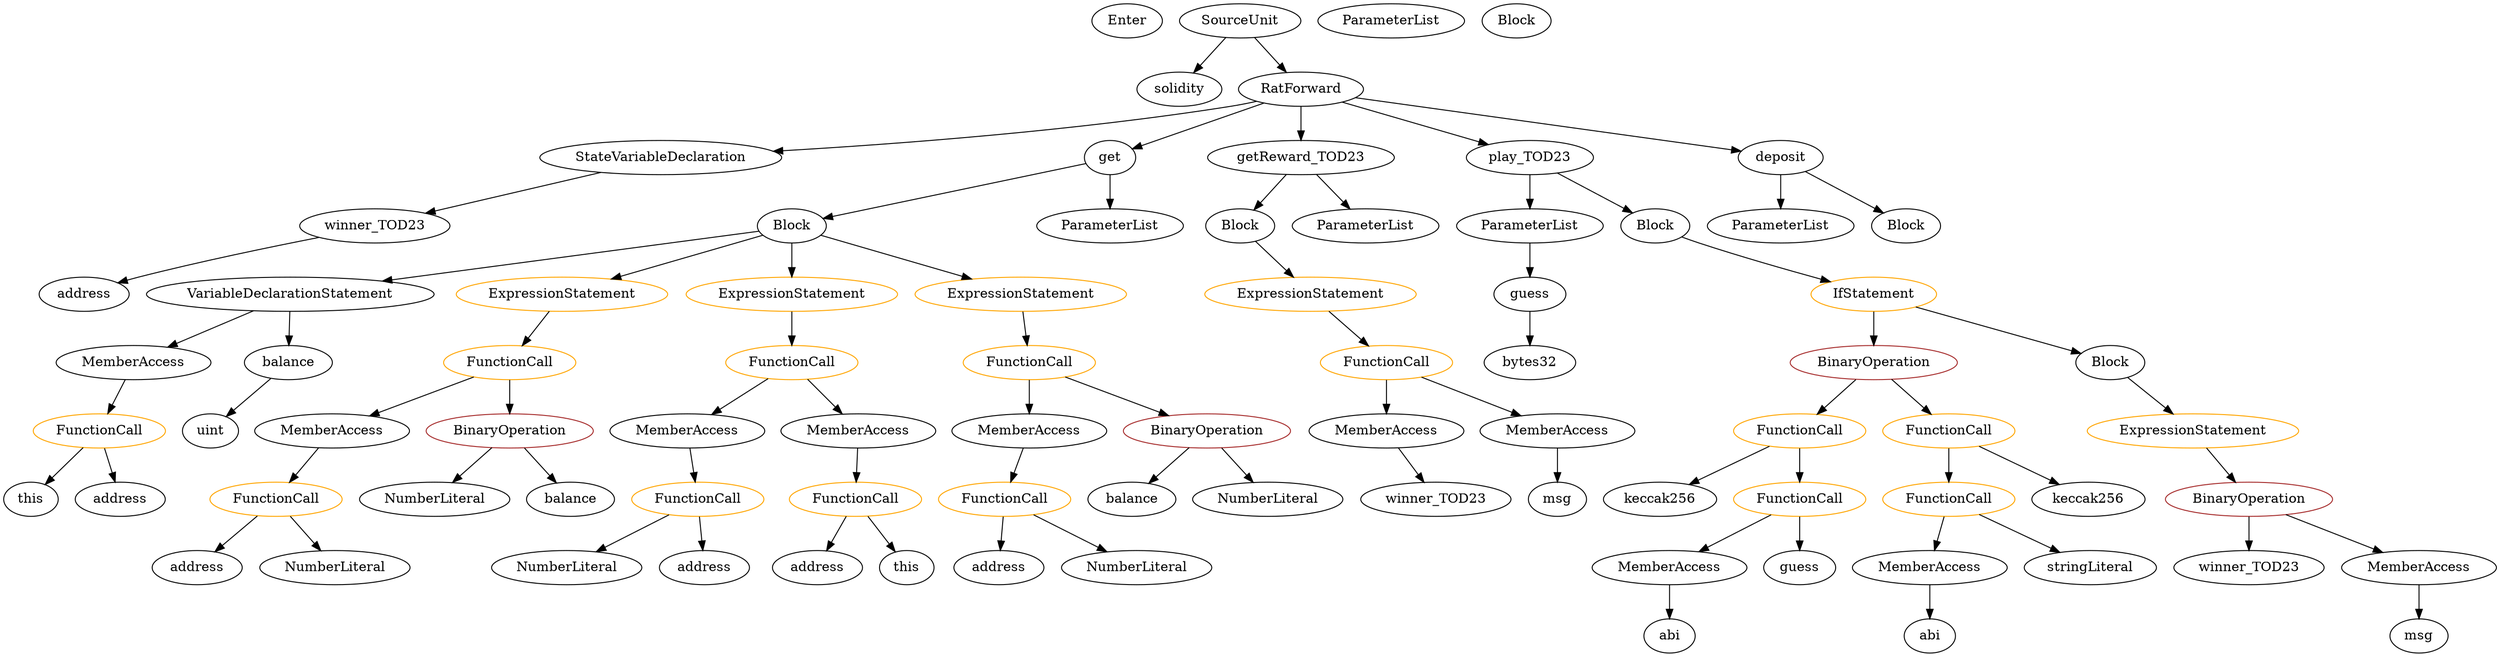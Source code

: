 strict digraph {
	graph [bb="0,0,2257,684"];
	node [label="\N"];
	Enter	[height=0.5,
		pos="1022,666",
		width=0.83628];
	ElementaryTypeName_address_5	[color=black,
		height=0.5,
		label=address,
		pos="117,378",
		width=1.0996];
	Identifier_keccak256	[color=black,
		height=0.5,
		label=keccak256,
		pos="1505,162",
		width=1.3907];
	PragmaDirective_solidity	[color=black,
		height=0.5,
		label=solidity,
		pos="1067,594",
		width=1.0442];
	ExpressionStatement_Unnamed_3	[color=orange,
		height=0.5,
		label=ExpressionStatement,
		pos="1981,234",
		width=2.458];
	BinaryOperation_Unnamed_3	[color=brown,
		height=0.5,
		label=BinaryOperation,
		pos="2032,162",
		width=1.9867];
	ExpressionStatement_Unnamed_3 -> BinaryOperation_Unnamed_3	[pos="e,2019.5,180.1 1993.6,215.7 1999.4,207.73 2006.4,198.1 2012.9,189.26"];
	MemberAccess_Unnamed_2	[color=black,
		height=0.5,
		label=MemberAccess,
		pos="935,234",
		width=1.9174];
	FunctionCall_Unnamed_4	[color=orange,
		height=0.5,
		label=FunctionCall,
		pos="911,162",
		width=1.6125];
	MemberAccess_Unnamed_2 -> FunctionCall_Unnamed_4	[pos="e,916.86,180.1 929.07,215.7 926.51,208.24 923.45,199.32 920.59,190.97"];
	Identifier_winner_TOD23	[color=black,
		height=0.5,
		label=winner_TOD23,
		pos="2032,90",
		width=1.9036];
	FunctionCall_Unnamed_6	[color=orange,
		height=0.5,
		label=FunctionCall,
		pos="634,162",
		width=1.6125];
	NumberLiteral_Unnamed_4	[color=black,
		height=0.5,
		label=NumberLiteral,
		pos="518,90",
		width=1.765];
	FunctionCall_Unnamed_6 -> NumberLiteral_Unnamed_4	[pos="e,544.07,106.73 608.26,145.46 592.15,135.75 571.18,123.09 553.5,112.42"];
	ElementaryTypeName_address_3	[color=black,
		height=0.5,
		label=address,
		pos="639,90",
		width=1.0996];
	FunctionCall_Unnamed_6 -> ElementaryTypeName_address_3	[pos="e,637.78,108.1 635.24,143.7 635.76,136.41 636.38,127.73 636.96,119.54"];
	ElementaryTypeName_address_1	[color=black,
		height=0.5,
		label=address,
		pos="198,90",
		width=1.0996];
	Block_Unnamed_2	[color=black,
		height=0.5,
		label=Block,
		pos="725,450",
		width=0.90558];
	VariableDeclarationStatement_Unnamed	[color=black,
		height=0.5,
		label=VariableDeclarationStatement,
		pos="294,378",
		width=3.3174];
	Block_Unnamed_2 -> VariableDeclarationStatement_Unnamed	[pos="e,373.07,391.84 694,443.97 630.04,433.58 481.31,409.42 384.34,393.67"];
	ExpressionStatement_Unnamed	[color=orange,
		height=0.5,
		label=ExpressionStatement,
		pos="527,378",
		width=2.458];
	Block_Unnamed_2 -> ExpressionStatement_Unnamed	[pos="e,569.73,394.11 697.88,439.41 667.68,428.74 618.11,411.21 580.11,397.78"];
	ExpressionStatement_Unnamed_2	[color=orange,
		height=0.5,
		label=ExpressionStatement,
		pos="725,378",
		width=2.458];
	Block_Unnamed_2 -> ExpressionStatement_Unnamed_2	[pos="e,725,396.1 725,431.7 725,424.41 725,415.73 725,407.54"];
	ExpressionStatement_Unnamed_1	[color=orange,
		height=0.5,
		label=ExpressionStatement,
		pos="922,378",
		width=2.458];
	Block_Unnamed_2 -> ExpressionStatement_Unnamed_1	[pos="e,879.49,394.11 751.98,439.41 781.9,428.78 830.93,411.36 868.67,397.95"];
	FunctionCall_Unnamed_3	[color=orange,
		height=0.5,
		label=FunctionCall,
		pos="935,306",
		width=1.6125];
	FunctionCall_Unnamed_3 -> MemberAccess_Unnamed_2	[pos="e,935,252.1 935,287.7 935,280.41 935,271.73 935,263.54"];
	BinaryOperation_Unnamed_1	[color=brown,
		height=0.5,
		label=BinaryOperation,
		pos="1094,234",
		width=1.9867];
	FunctionCall_Unnamed_3 -> BinaryOperation_Unnamed_1	[pos="e,1059.6,250.16 967.56,290.67 991.12,280.29 1023.2,266.15 1049.2,254.72"];
	MemberAccess_Unnamed	[color=black,
		height=0.5,
		label=MemberAccess,
		pos="140,306",
		width=1.9174];
	VariableDeclarationStatement_Unnamed -> MemberAccess_Unnamed	[pos="e,173.34,322.16 257.5,360.41 235.37,350.35 206.99,337.45 183.66,326.85"];
	VariableDeclaration_balance	[color=black,
		height=0.5,
		label=balance,
		pos="292,306",
		width=1.0719];
	VariableDeclarationStatement_Unnamed -> VariableDeclaration_balance	[pos="e,292.49,324.1 293.51,359.7 293.3,352.41 293.05,343.73 292.82,335.54"];
	Identifier_this	[color=black,
		height=0.5,
		label=this,
		pos="27,162",
		width=0.75];
	MemberAccess_Unnamed_5	[color=black,
		height=0.5,
		label=MemberAccess,
		pos="1512,90",
		width=1.9174];
	Identifier_abi	[color=black,
		height=0.5,
		label=abi,
		pos="1512,18",
		width=0.75];
	MemberAccess_Unnamed_5 -> Identifier_abi	[pos="e,1512,36.104 1512,71.697 1512,64.407 1512,55.726 1512,47.536"];
	StateVariableDeclaration_Unnamed	[color=black,
		height=0.5,
		label=StateVariableDeclaration,
		pos="612,522",
		width=2.8184];
	VariableDeclaration_winner_TOD23	[color=black,
		height=0.5,
		label=winner_TOD23,
		pos="362,450",
		width=1.9036];
	StateVariableDeclaration_Unnamed -> VariableDeclaration_winner_TOD23	[pos="e,407.51,463.74 559.29,506.24 517.99,494.68 460.67,478.63 418.45,466.81"];
	FunctionCall_Unnamed_1	[color=orange,
		height=0.5,
		label=FunctionCall,
		pos="464,306",
		width=1.6125];
	ExpressionStatement_Unnamed -> FunctionCall_Unnamed_1	[pos="e,479.11,323.79 511.75,360.05 504.24,351.71 495.04,341.49 486.73,332.25"];
	FunctionCall_Unnamed_2	[color=orange,
		height=0.5,
		label=FunctionCall,
		pos="259,162",
		width=1.6125];
	FunctionCall_Unnamed_2 -> ElementaryTypeName_address_1	[pos="e,211.93,106.99 244.54,144.41 236.99,135.74 227.6,124.97 219.24,115.38"];
	NumberLiteral_Unnamed	[color=black,
		height=0.5,
		label=NumberLiteral,
		pos="319,90",
		width=1.765];
	FunctionCall_Unnamed_2 -> NumberLiteral_Unnamed	[pos="e,304.47,107.96 273.22,144.41 280.36,136.08 289.17,125.8 297.15,116.49"];
	ElementaryTypeName_address_2	[color=black,
		height=0.5,
		label=address,
		pos="911,90",
		width=1.0996];
	FunctionCall_Unnamed_4 -> ElementaryTypeName_address_2	[pos="e,911,108.1 911,143.7 911,136.41 911,127.73 911,119.54"];
	NumberLiteral_Unnamed_2	[color=black,
		height=0.5,
		label=NumberLiteral,
		pos="1032,90",
		width=1.765];
	FunctionCall_Unnamed_4 -> NumberLiteral_Unnamed_2	[pos="e,1005.1,106.57 937.55,145.64 954.46,135.86 976.59,123.05 995.18,112.3"];
	FunctionDefinition_get	[color=black,
		height=0.5,
		label=get,
		pos="1008,522",
		width=0.75];
	FunctionDefinition_get -> Block_Unnamed_2	[pos="e,754.25,458.23 982.89,514.79 933.7,502.62 824.33,475.57 765.05,460.91"];
	ParameterList_Unnamed_2	[color=black,
		height=0.5,
		label=ParameterList,
		pos="1008,450",
		width=1.7095];
	FunctionDefinition_get -> ParameterList_Unnamed_2	[pos="e,1008,468.1 1008,503.7 1008,496.41 1008,487.73 1008,479.54"];
	ParameterList_Unnamed_1	[color=black,
		height=0.5,
		label=ParameterList,
		pos="1255,666",
		width=1.7095];
	VariableDeclaration_winner_TOD23 -> ElementaryTypeName_address_5	[pos="e,147.47,389.94 313.4,436.87 273.57,426.68 215.85,411.37 166,396 163.46,395.22 160.85,394.39 158.23,393.53"];
	ParameterList_Unnamed_3	[color=black,
		height=0.5,
		label=ParameterList,
		pos="1381,450",
		width=1.7095];
	Parameter_guess	[color=black,
		height=0.5,
		label=guess,
		pos="1381,378",
		width=0.87786];
	ParameterList_Unnamed_3 -> Parameter_guess	[pos="e,1381,396.1 1381,431.7 1381,424.41 1381,415.73 1381,407.54"];
	NumberLiteral_Unnamed_1	[color=black,
		height=0.5,
		label=NumberLiteral,
		pos="399,162",
		width=1.765];
	BinaryOperation_Unnamed_2	[color=brown,
		height=0.5,
		label=BinaryOperation,
		pos="1698,306",
		width=1.9867];
	FunctionCall_Unnamed_8	[color=orange,
		height=0.5,
		label=FunctionCall,
		pos="1631,234",
		width=1.6125];
	BinaryOperation_Unnamed_2 -> FunctionCall_Unnamed_8	[pos="e,1647.1,251.79 1681.8,288.05 1673.7,279.63 1663.8,269.28 1654.9,259.97"];
	FunctionCall_Unnamed_10	[color=orange,
		height=0.5,
		label=FunctionCall,
		pos="1765,234",
		width=1.6125];
	BinaryOperation_Unnamed_2 -> FunctionCall_Unnamed_10	[pos="e,1748.9,251.79 1714.2,288.05 1722.3,279.63 1732.2,269.28 1741.1,259.97"];
	MemberAccess_Unnamed_7	[color=black,
		height=0.5,
		label=MemberAccess,
		pos="2188,90",
		width=1.9174];
	Identifier_msg	[color=black,
		height=0.5,
		label=msg,
		pos="2188,18",
		width=0.75];
	MemberAccess_Unnamed_7 -> Identifier_msg	[pos="e,2188,36.104 2188,71.697 2188,64.407 2188,55.726 2188,47.536"];
	ElementaryTypeName_address	[color=black,
		height=0.5,
		label=address,
		pos="112,162",
		width=1.0996];
	FunctionCall_Unnamed_5	[color=orange,
		height=0.5,
		label=FunctionCall,
		pos="725,306",
		width=1.6125];
	MemberAccess_Unnamed_3	[color=black,
		height=0.5,
		label=MemberAccess,
		pos="623,234",
		width=1.9174];
	FunctionCall_Unnamed_5 -> MemberAccess_Unnamed_3	[pos="e,646.76,251.31 701.85,289.12 688.35,279.85 671.1,268.01 656.17,257.76"];
	MemberAccess_Unnamed_4	[color=black,
		height=0.5,
		label=MemberAccess,
		pos="779,234",
		width=1.9174];
	FunctionCall_Unnamed_5 -> MemberAccess_Unnamed_4	[pos="e,766.05,251.79 738.07,288.05 744.37,279.89 752.07,269.91 759.08,260.82"];
	MemberAccess_Unnamed_6	[color=black,
		height=0.5,
		label=MemberAccess,
		pos="1750,90",
		width=1.9174];
	Identifier_abi_1	[color=black,
		height=0.5,
		label=abi,
		pos="1750,18",
		width=0.75];
	MemberAccess_Unnamed_6 -> Identifier_abi_1	[pos="e,1750,36.104 1750,71.697 1750,64.407 1750,55.726 1750,47.536"];
	Block_Unnamed_5	[color=black,
		height=0.5,
		label=Block,
		pos="1128,450",
		width=0.90558];
	ExpressionStatement_Unnamed_4	[color=orange,
		height=0.5,
		label=ExpressionStatement,
		pos="1186,378",
		width=2.458];
	Block_Unnamed_5 -> ExpressionStatement_Unnamed_4	[pos="e,1172.1,395.8 1141.2,433.12 1148.2,424.68 1156.9,414.1 1164.8,404.55"];
	ParameterList_Unnamed	[color=black,
		height=0.5,
		label=ParameterList,
		pos="1605,450",
		width=1.7095];
	FunctionDefinition_getReward_TOD23	[color=black,
		height=0.5,
		label=getReward_TOD23,
		pos="1178,522",
		width=2.3333];
	FunctionDefinition_getReward_TOD23 -> Block_Unnamed_5	[pos="e,1139.6,467.31 1165.9,504.05 1160,495.77 1152.7,485.62 1146.2,476.42"];
	ParameterList_Unnamed_4	[color=black,
		height=0.5,
		label=ParameterList,
		pos="1240,450",
		width=1.7095];
	FunctionDefinition_getReward_TOD23 -> ParameterList_Unnamed_4	[pos="e,1225.1,467.79 1193,504.05 1200.4,495.71 1209.5,485.49 1217.6,476.25"];
	MemberAccess_Unnamed_8	[color=black,
		height=0.5,
		label=MemberAccess,
		pos="1254,234",
		width=1.9174];
	Identifier_winner_TOD23_1	[color=black,
		height=0.5,
		label=winner_TOD23,
		pos="1296,162",
		width=1.9036];
	MemberAccess_Unnamed_8 -> Identifier_winner_TOD23_1	[pos="e,1285.6,180.28 1264.2,216.05 1268.8,208.26 1274.5,198.82 1279.8,190.08"];
	FunctionCall_Unnamed_7	[color=orange,
		height=0.5,
		label=FunctionCall,
		pos="777,162",
		width=1.6125];
	ElementaryTypeName_address_4	[color=black,
		height=0.5,
		label=address,
		pos="736,90",
		width=1.0996];
	FunctionCall_Unnamed_7 -> ElementaryTypeName_address_4	[pos="e,745.83,107.79 767.08,144.05 762.44,136.14 756.82,126.54 751.63,117.69"];
	Identifier_this_1	[color=black,
		height=0.5,
		label=this,
		pos="821,90",
		width=0.75];
	FunctionCall_Unnamed_7 -> Identifier_this_1	[pos="e,811.05,106.83 787.65,144.05 792.88,135.73 799.29,125.54 805.09,116.32"];
	Identifier_guess	[color=black,
		height=0.5,
		label=guess,
		pos="1631,90",
		width=0.87786];
	ElementaryTypeName_bytes32	[color=black,
		height=0.5,
		label=bytes32,
		pos="1381,306",
		width=1.0996];
	Parameter_guess -> ElementaryTypeName_bytes32	[pos="e,1381,324.1 1381,359.7 1381,352.41 1381,343.73 1381,335.54"];
	stringLiteral_Unnamed	[color=black,
		height=0.5,
		label=stringLiteral,
		pos="1891,90",
		width=1.5016];
	MemberAccess_Unnamed_1	[color=black,
		height=0.5,
		label=MemberAccess,
		pos="305,234",
		width=1.9174];
	MemberAccess_Unnamed_1 -> FunctionCall_Unnamed_2	[pos="e,270.03,179.79 293.86,216.05 288.61,208.06 282.22,198.33 276.35,189.4"];
	ExpressionStatement_Unnamed_2 -> FunctionCall_Unnamed_5	[pos="e,725,324.1 725,359.7 725,352.41 725,343.73 725,335.54"];
	Block_Unnamed_4	[color=black,
		height=0.5,
		label=Block,
		pos="1908,306",
		width=0.90558];
	Block_Unnamed_4 -> ExpressionStatement_Unnamed_3	[pos="e,1963.4,251.88 1923.8,289.81 1933,280.99 1944.8,269.67 1955.3,259.6"];
	Identifier_balance_1	[color=black,
		height=0.5,
		label=balance,
		pos="1026,162",
		width=1.0719];
	BinaryOperation_Unnamed_1 -> Identifier_balance_1	[pos="e,1041.4,178.83 1077.5,216.05 1069,207.29 1058.5,196.45 1049.2,186.86"];
	NumberLiteral_Unnamed_3	[color=black,
		height=0.5,
		label=NumberLiteral,
		pos="1146,162",
		width=1.765];
	BinaryOperation_Unnamed_1 -> NumberLiteral_Unnamed_3	[pos="e,1133.5,179.79 1106.6,216.05 1112.7,207.89 1120.1,197.91 1126.8,188.82"];
	FunctionCall_Unnamed_9	[color=orange,
		height=0.5,
		label=FunctionCall,
		pos="1631,162",
		width=1.6125];
	FunctionCall_Unnamed_9 -> MemberAccess_Unnamed_5	[pos="e,1538.9,106.81 1604.9,145.64 1588.4,135.93 1566.8,123.23 1548.6,112.52"];
	FunctionCall_Unnamed_9 -> Identifier_guess	[pos="e,1631,108.1 1631,143.7 1631,136.41 1631,127.73 1631,119.54"];
	ContractDefinition_RatForward	[color=black,
		height=0.5,
		label=RatForward,
		pos="1178,594",
		width=1.5432];
	ContractDefinition_RatForward -> StateVariableDeclaration_Unnamed	[pos="e,707,528.64 1137.6,581.26 1129.8,579.28 1121.7,577.42 1114,576 978.6,551.02 820.32,536.74 718.24,529.43"];
	ContractDefinition_RatForward -> FunctionDefinition_get	[pos="e,1030.5,532.27 1144.8,579.34 1114.8,566.97 1070.8,548.86 1040.9,536.53"];
	ContractDefinition_RatForward -> FunctionDefinition_getReward_TOD23	[pos="e,1178,540.1 1178,575.7 1178,568.41 1178,559.73 1178,551.54"];
	FunctionDefinition_play_TOD23	[color=black,
		height=0.5,
		label=play_TOD23,
		pos="1381,522",
		width=1.6541];
	ContractDefinition_RatForward -> FunctionDefinition_play_TOD23	[pos="e,1342.8,536.18 1214.8,580.32 1247.6,569.01 1295.9,552.34 1332,539.89"];
	FunctionDefinition_deposit	[color=black,
		height=0.5,
		label=deposit,
		pos="1605,522",
		width=1.0581];
	ContractDefinition_RatForward -> FunctionDefinition_deposit	[pos="e,1569.4,528.83 1226.6,585.04 1309.4,571.45 1477.1,543.96 1558.5,530.62"];
	Block_Unnamed_3	[color=black,
		height=0.5,
		label=Block,
		pos="1493,450",
		width=0.90558];
	IfStatement_Unnamed	[color=orange,
		height=0.5,
		label=IfStatement,
		pos="1698,378",
		width=1.4739];
	Block_Unnamed_3 -> IfStatement_Unnamed	[pos="e,1659.3,390.55 1518,438.25 1523.3,436.1 1528.8,433.92 1534,432 1572.1,417.97 1615.9,403.93 1648.6,393.82"];
	Block_Unnamed	[color=black,
		height=0.5,
		label=Block,
		pos="1717,450",
		width=0.90558];
	SourceUnit_Unnamed	[color=black,
		height=0.5,
		label=SourceUnit,
		pos="1123,666",
		width=1.46];
	SourceUnit_Unnamed -> PragmaDirective_solidity	[pos="e,1079.8,610.99 1109.7,648.41 1102.9,639.92 1094.5,629.41 1087,619.96"];
	SourceUnit_Unnamed -> ContractDefinition_RatForward	[pos="e,1164.7,611.96 1136,648.41 1142.5,640.16 1150.5,630.01 1157.7,620.78"];
	FunctionCall_Unnamed_8 -> Identifier_keccak256	[pos="e,1531.4,177.68 1603.7,217.81 1585.4,207.68 1561.2,194.24 1541.4,183.2"];
	FunctionCall_Unnamed_8 -> FunctionCall_Unnamed_9	[pos="e,1631,180.1 1631,215.7 1631,208.41 1631,199.73 1631,191.54"];
	BinaryOperation_Unnamed_3 -> Identifier_winner_TOD23	[pos="e,2032,108.1 2032,143.7 2032,136.41 2032,127.73 2032,119.54"];
	BinaryOperation_Unnamed_3 -> MemberAccess_Unnamed_7	[pos="e,2154.2,106.16 2065.8,145.81 2088.7,135.54 2119.2,121.87 2144,110.75"];
	Block_Unnamed_1	[color=black,
		height=0.5,
		label=Block,
		pos="1367,666",
		width=0.90558];
	ExpressionStatement_Unnamed_1 -> FunctionCall_Unnamed_3	[pos="e,931.82,324.1 925.21,359.7 926.58,352.32 928.22,343.52 929.75,335.25"];
	FunctionCall_Unnamed_12	[color=orange,
		height=0.5,
		label=FunctionCall,
		pos="1254,306",
		width=1.6125];
	FunctionCall_Unnamed_12 -> MemberAccess_Unnamed_8	[pos="e,1254,252.1 1254,287.7 1254,280.41 1254,271.73 1254,263.54"];
	MemberAccess_Unnamed_9	[color=black,
		height=0.5,
		label=MemberAccess,
		pos="1410,234",
		width=1.9174];
	FunctionCall_Unnamed_12 -> MemberAccess_Unnamed_9	[pos="e,1376.2,250.16 1285.9,290.67 1309,280.34 1340.3,266.28 1365.7,254.87"];
	FunctionCall_Unnamed_11	[color=orange,
		height=0.5,
		label=FunctionCall,
		pos="1765,162",
		width=1.6125];
	FunctionCall_Unnamed_10 -> FunctionCall_Unnamed_11	[pos="e,1765,180.1 1765,215.7 1765,208.41 1765,199.73 1765,191.54"];
	Identifier_keccak256_1	[color=black,
		height=0.5,
		label=keccak256,
		pos="1891,162",
		width=1.3907];
	FunctionCall_Unnamed_10 -> Identifier_keccak256_1	[pos="e,1864.6,177.68 1792.3,217.81 1810.6,207.68 1834.8,194.24 1854.6,183.2"];
	FunctionDefinition_play_TOD23 -> ParameterList_Unnamed_3	[pos="e,1381,468.1 1381,503.7 1381,496.41 1381,487.73 1381,479.54"];
	FunctionDefinition_play_TOD23 -> Block_Unnamed_3	[pos="e,1472.1,464.08 1406.1,505.29 1422.9,494.82 1445,480.99 1462.7,469.91"];
	FunctionCall_Unnamed	[color=orange,
		height=0.5,
		label=FunctionCall,
		pos="88,234",
		width=1.6125];
	MemberAccess_Unnamed -> FunctionCall_Unnamed	[pos="e,100.47,251.79 127.41,288.05 121.34,279.89 113.93,269.91 107.18,260.82"];
	FunctionCall_Unnamed_11 -> MemberAccess_Unnamed_6	[pos="e,1753.7,108.1 1761.3,143.7 1759.7,136.32 1757.8,127.52 1756.1,119.25"];
	FunctionCall_Unnamed_11 -> stringLiteral_Unnamed	[pos="e,1864.1,105.92 1792.3,145.81 1810.5,135.74 1834.4,122.42 1854.2,111.42"];
	MemberAccess_Unnamed_3 -> FunctionCall_Unnamed_6	[pos="e,631.31,180.1 625.72,215.7 626.88,208.32 628.26,199.52 629.56,191.25"];
	FunctionCall_Unnamed_1 -> MemberAccess_Unnamed_1	[pos="e,339.16,250.04 431.44,290.67 407.8,280.26 375.54,266.06 349.52,254.6"];
	BinaryOperation_Unnamed	[color=brown,
		height=0.5,
		label=BinaryOperation,
		pos="464,234",
		width=1.9867];
	FunctionCall_Unnamed_1 -> BinaryOperation_Unnamed	[pos="e,464,252.1 464,287.7 464,280.41 464,271.73 464,263.54"];
	BinaryOperation_Unnamed -> NumberLiteral_Unnamed_1	[pos="e,414.59,179.79 448.27,216.05 440.44,207.63 430.83,197.28 422.18,187.97"];
	Identifier_balance	[color=black,
		height=0.5,
		label=balance,
		pos="519,162",
		width=1.0719];
	BinaryOperation_Unnamed -> Identifier_balance	[pos="e,506.19,179.31 477.31,216.05 483.89,207.68 491.97,197.4 499.25,188.13"];
	FunctionDefinition_deposit -> ParameterList_Unnamed	[pos="e,1605,468.1 1605,503.7 1605,496.41 1605,487.73 1605,479.54"];
	FunctionDefinition_deposit -> Block_Unnamed	[pos="e,1696.2,464.03 1627.4,507 1644.4,496.38 1667.9,481.67 1686.6,469.99"];
	ExpressionStatement_Unnamed_4 -> FunctionCall_Unnamed_12	[pos="e,1238.2,323.31 1202.5,360.05 1210.8,351.5 1221,340.97 1230.1,331.56"];
	MemberAccess_Unnamed_4 -> FunctionCall_Unnamed_7	[pos="e,777.49,180.1 778.51,215.7 778.3,208.41 778.05,199.73 777.82,191.54"];
	FunctionCall_Unnamed -> Identifier_this	[pos="e,40.105,178.04 73.544,216.41 65.775,207.5 56.065,196.35 47.527,186.56"];
	FunctionCall_Unnamed -> ElementaryTypeName_address	[pos="e,106.14,180.1 93.933,215.7 96.49,208.24 99.547,199.32 102.41,190.97"];
	IfStatement_Unnamed -> BinaryOperation_Unnamed_2	[pos="e,1698,324.1 1698,359.7 1698,352.41 1698,343.73 1698,335.54"];
	IfStatement_Unnamed -> Block_Unnamed_4	[pos="e,1880.7,316.11 1735.1,364.65 1773,352 1831.7,332.44 1870,319.68"];
	Identifier_msg_1	[color=black,
		height=0.5,
		label=msg,
		pos="1410,162",
		width=0.75];
	MemberAccess_Unnamed_9 -> Identifier_msg_1	[pos="e,1410,180.1 1410,215.7 1410,208.41 1410,199.73 1410,191.54"];
	ElementaryTypeName_uint	[color=black,
		height=0.5,
		label=uint,
		pos="191,234",
		width=0.75];
	VariableDeclaration_balance -> ElementaryTypeName_uint	[pos="e,209.19,247.61 271.07,290.5 255.81,279.92 234.98,265.48 218.39,253.99"];
}
